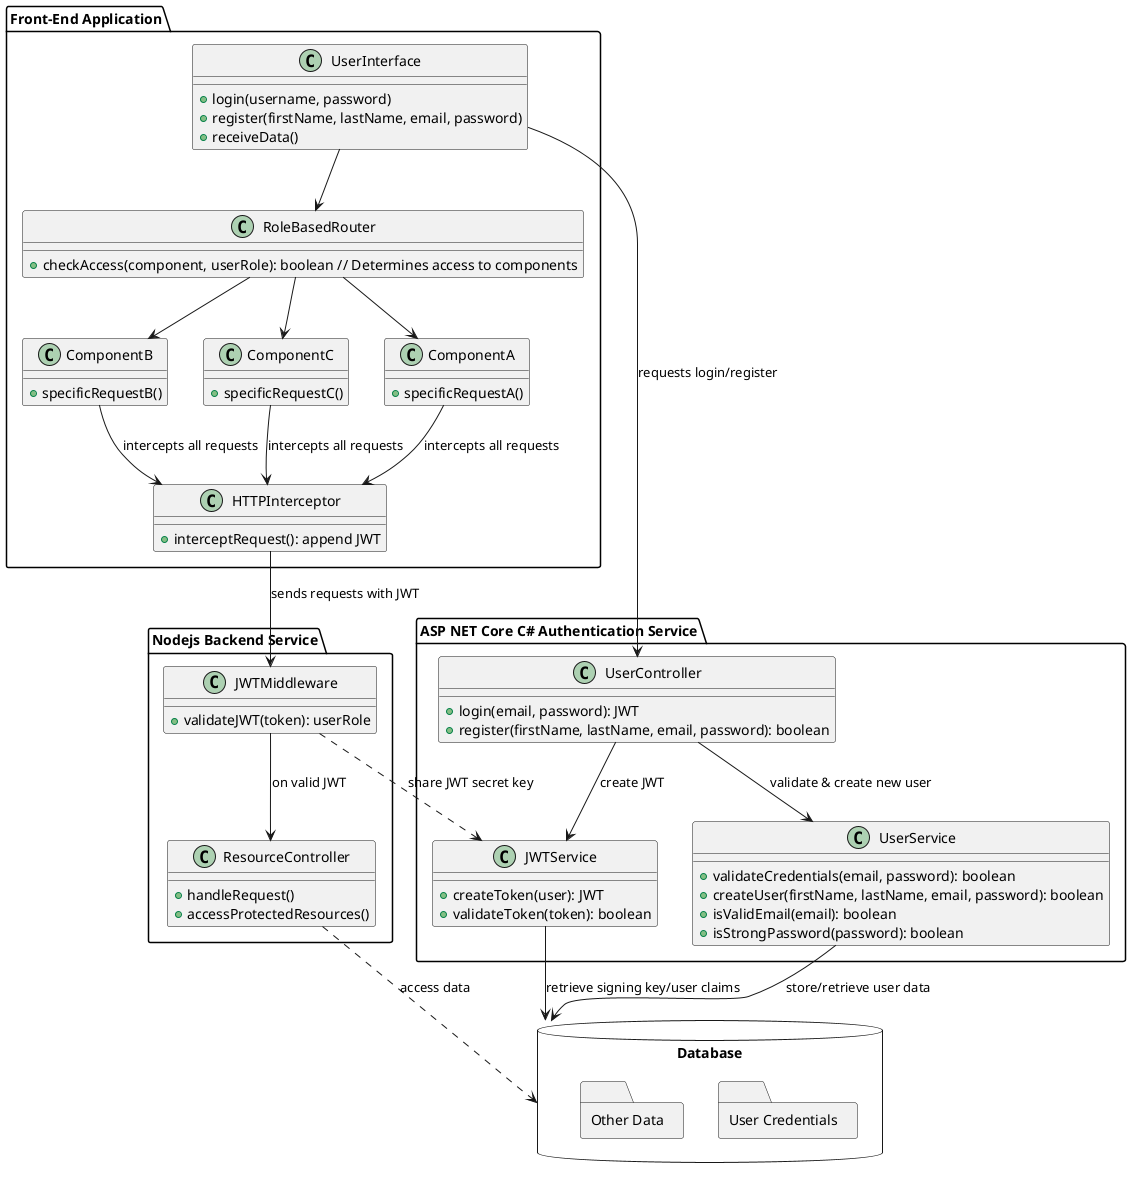 @startuml

!define RECTANGLE class

package "Front-End Application" {
    RECTANGLE ComponentA {
        +specificRequestA()
    }
    RECTANGLE ComponentB {
        +specificRequestB()
    }
    RECTANGLE ComponentC {
        +specificRequestC()
    }
    RECTANGLE RoleBasedRouter {
        +checkAccess(component, userRole): boolean // Determines access to components
    }
    RECTANGLE HTTPInterceptor {
        +interceptRequest(): append JWT
    }
    RECTANGLE UserInterface {
        +login(username, password)
        +register(firstName, lastName, email, password)
        +receiveData()
    }
}

package "ASP NET Core C# Authentication Service" {
    RECTANGLE UserController {
        +login(email, password): JWT
        +register(firstName, lastName, email, password): boolean
    }
    RECTANGLE UserService {
        +validateCredentials(email, password): boolean
        +createUser(firstName, lastName, email, password): boolean
        +isValidEmail(email): boolean
        +isStrongPassword(password): boolean
    }
    RECTANGLE JWTService {
        +createToken(user): JWT
        +validateToken(token): boolean
    }
}

package "Nodejs Backend Service" {
    RECTANGLE JWTMiddleware {
        +validateJWT(token): userRole
    }
    RECTANGLE ResourceController {
        +handleRequest()
        +accessProtectedResources()
    }
}

database "Database" {
    folder "User Credentials" {
    }
    folder "Other Data" {
    }
}
UserInterface --> RoleBasedRouter
RoleBasedRouter --> ComponentA
RoleBasedRouter --> ComponentB
RoleBasedRouter --> ComponentC
ComponentA --> HTTPInterceptor : intercepts all requests
ComponentB --> HTTPInterceptor : intercepts all requests
ComponentC --> HTTPInterceptor : intercepts all requests
UserInterface --> UserController : requests login/register
UserController --> UserService : validate & create new user
UserService --> Database : store/retrieve user data
UserController --> JWTService : create JWT
JWTService --> Database : retrieve signing key/user claims
HTTPInterceptor --> JWTMiddleware : sends requests with JWT
JWTMiddleware --> ResourceController : on valid JWT
JWTMiddleware ..> JWTService : share JWT secret key
ResourceController ..> Database : access data

@enduml
